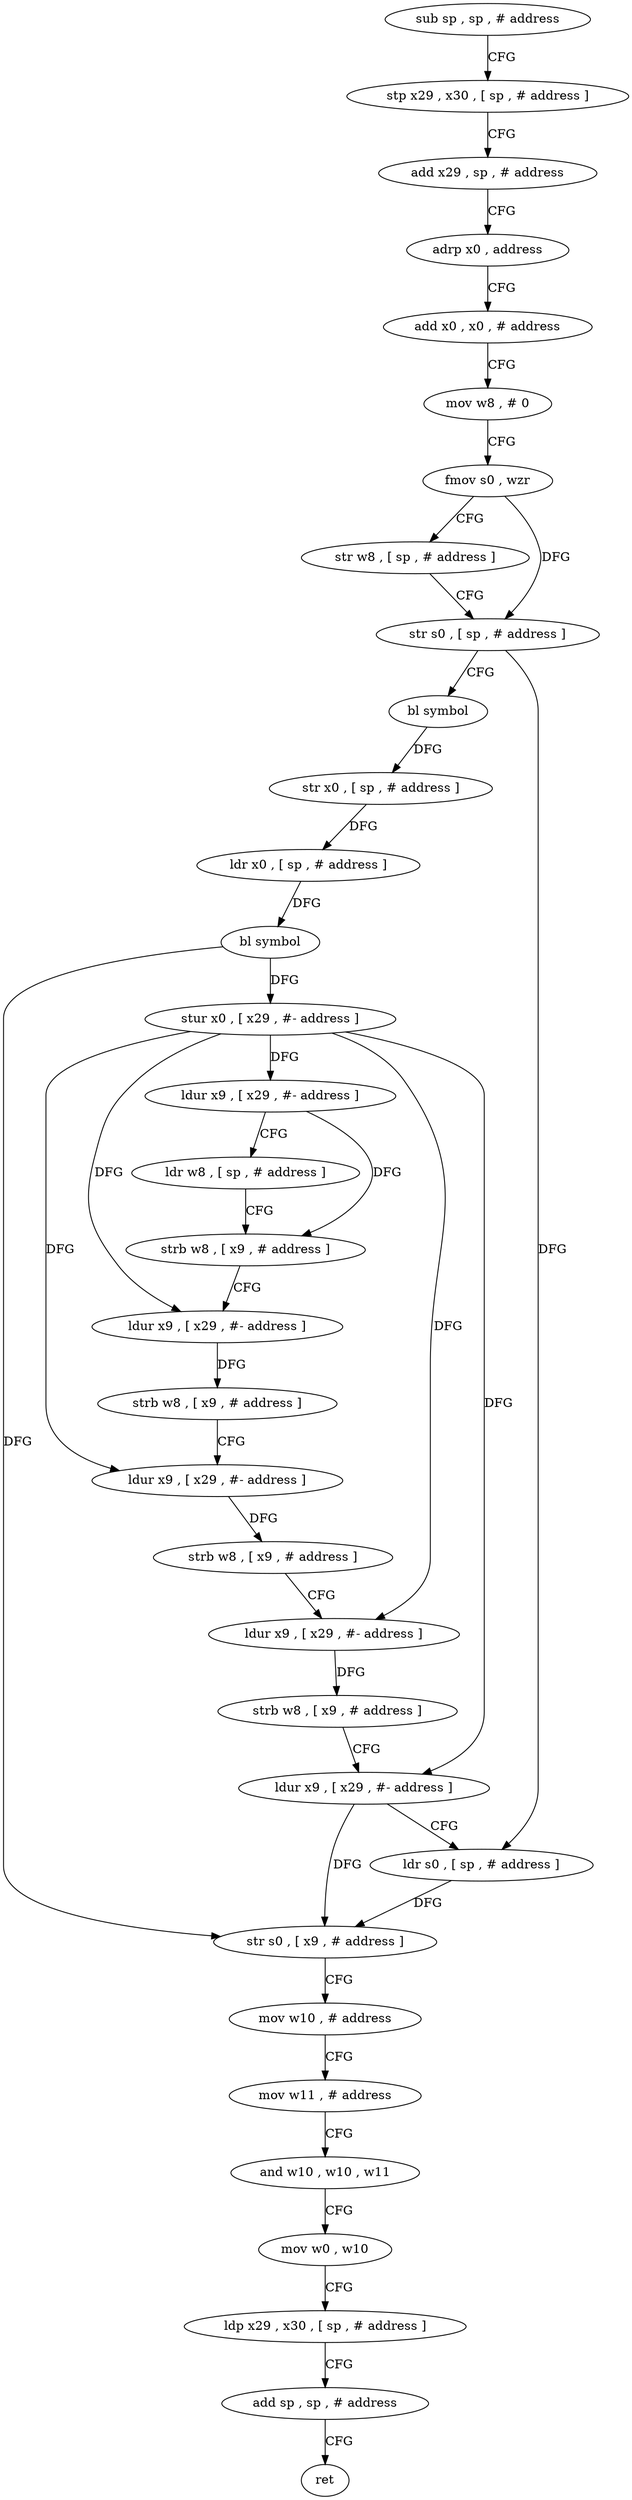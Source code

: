 digraph "func" {
"4289116" [label = "sub sp , sp , # address" ]
"4289120" [label = "stp x29 , x30 , [ sp , # address ]" ]
"4289124" [label = "add x29 , sp , # address" ]
"4289128" [label = "adrp x0 , address" ]
"4289132" [label = "add x0 , x0 , # address" ]
"4289136" [label = "mov w8 , # 0" ]
"4289140" [label = "fmov s0 , wzr" ]
"4289144" [label = "str w8 , [ sp , # address ]" ]
"4289148" [label = "str s0 , [ sp , # address ]" ]
"4289152" [label = "bl symbol" ]
"4289156" [label = "str x0 , [ sp , # address ]" ]
"4289160" [label = "ldr x0 , [ sp , # address ]" ]
"4289164" [label = "bl symbol" ]
"4289168" [label = "stur x0 , [ x29 , #- address ]" ]
"4289172" [label = "ldur x9 , [ x29 , #- address ]" ]
"4289176" [label = "ldr w8 , [ sp , # address ]" ]
"4289180" [label = "strb w8 , [ x9 , # address ]" ]
"4289184" [label = "ldur x9 , [ x29 , #- address ]" ]
"4289188" [label = "strb w8 , [ x9 , # address ]" ]
"4289192" [label = "ldur x9 , [ x29 , #- address ]" ]
"4289196" [label = "strb w8 , [ x9 , # address ]" ]
"4289200" [label = "ldur x9 , [ x29 , #- address ]" ]
"4289204" [label = "strb w8 , [ x9 , # address ]" ]
"4289208" [label = "ldur x9 , [ x29 , #- address ]" ]
"4289212" [label = "ldr s0 , [ sp , # address ]" ]
"4289216" [label = "str s0 , [ x9 , # address ]" ]
"4289220" [label = "mov w10 , # address" ]
"4289224" [label = "mov w11 , # address" ]
"4289228" [label = "and w10 , w10 , w11" ]
"4289232" [label = "mov w0 , w10" ]
"4289236" [label = "ldp x29 , x30 , [ sp , # address ]" ]
"4289240" [label = "add sp , sp , # address" ]
"4289244" [label = "ret" ]
"4289116" -> "4289120" [ label = "CFG" ]
"4289120" -> "4289124" [ label = "CFG" ]
"4289124" -> "4289128" [ label = "CFG" ]
"4289128" -> "4289132" [ label = "CFG" ]
"4289132" -> "4289136" [ label = "CFG" ]
"4289136" -> "4289140" [ label = "CFG" ]
"4289140" -> "4289144" [ label = "CFG" ]
"4289140" -> "4289148" [ label = "DFG" ]
"4289144" -> "4289148" [ label = "CFG" ]
"4289148" -> "4289152" [ label = "CFG" ]
"4289148" -> "4289212" [ label = "DFG" ]
"4289152" -> "4289156" [ label = "DFG" ]
"4289156" -> "4289160" [ label = "DFG" ]
"4289160" -> "4289164" [ label = "DFG" ]
"4289164" -> "4289168" [ label = "DFG" ]
"4289164" -> "4289216" [ label = "DFG" ]
"4289168" -> "4289172" [ label = "DFG" ]
"4289168" -> "4289184" [ label = "DFG" ]
"4289168" -> "4289192" [ label = "DFG" ]
"4289168" -> "4289200" [ label = "DFG" ]
"4289168" -> "4289208" [ label = "DFG" ]
"4289172" -> "4289176" [ label = "CFG" ]
"4289172" -> "4289180" [ label = "DFG" ]
"4289176" -> "4289180" [ label = "CFG" ]
"4289180" -> "4289184" [ label = "CFG" ]
"4289184" -> "4289188" [ label = "DFG" ]
"4289188" -> "4289192" [ label = "CFG" ]
"4289192" -> "4289196" [ label = "DFG" ]
"4289196" -> "4289200" [ label = "CFG" ]
"4289200" -> "4289204" [ label = "DFG" ]
"4289204" -> "4289208" [ label = "CFG" ]
"4289208" -> "4289212" [ label = "CFG" ]
"4289208" -> "4289216" [ label = "DFG" ]
"4289212" -> "4289216" [ label = "DFG" ]
"4289216" -> "4289220" [ label = "CFG" ]
"4289220" -> "4289224" [ label = "CFG" ]
"4289224" -> "4289228" [ label = "CFG" ]
"4289228" -> "4289232" [ label = "CFG" ]
"4289232" -> "4289236" [ label = "CFG" ]
"4289236" -> "4289240" [ label = "CFG" ]
"4289240" -> "4289244" [ label = "CFG" ]
}
